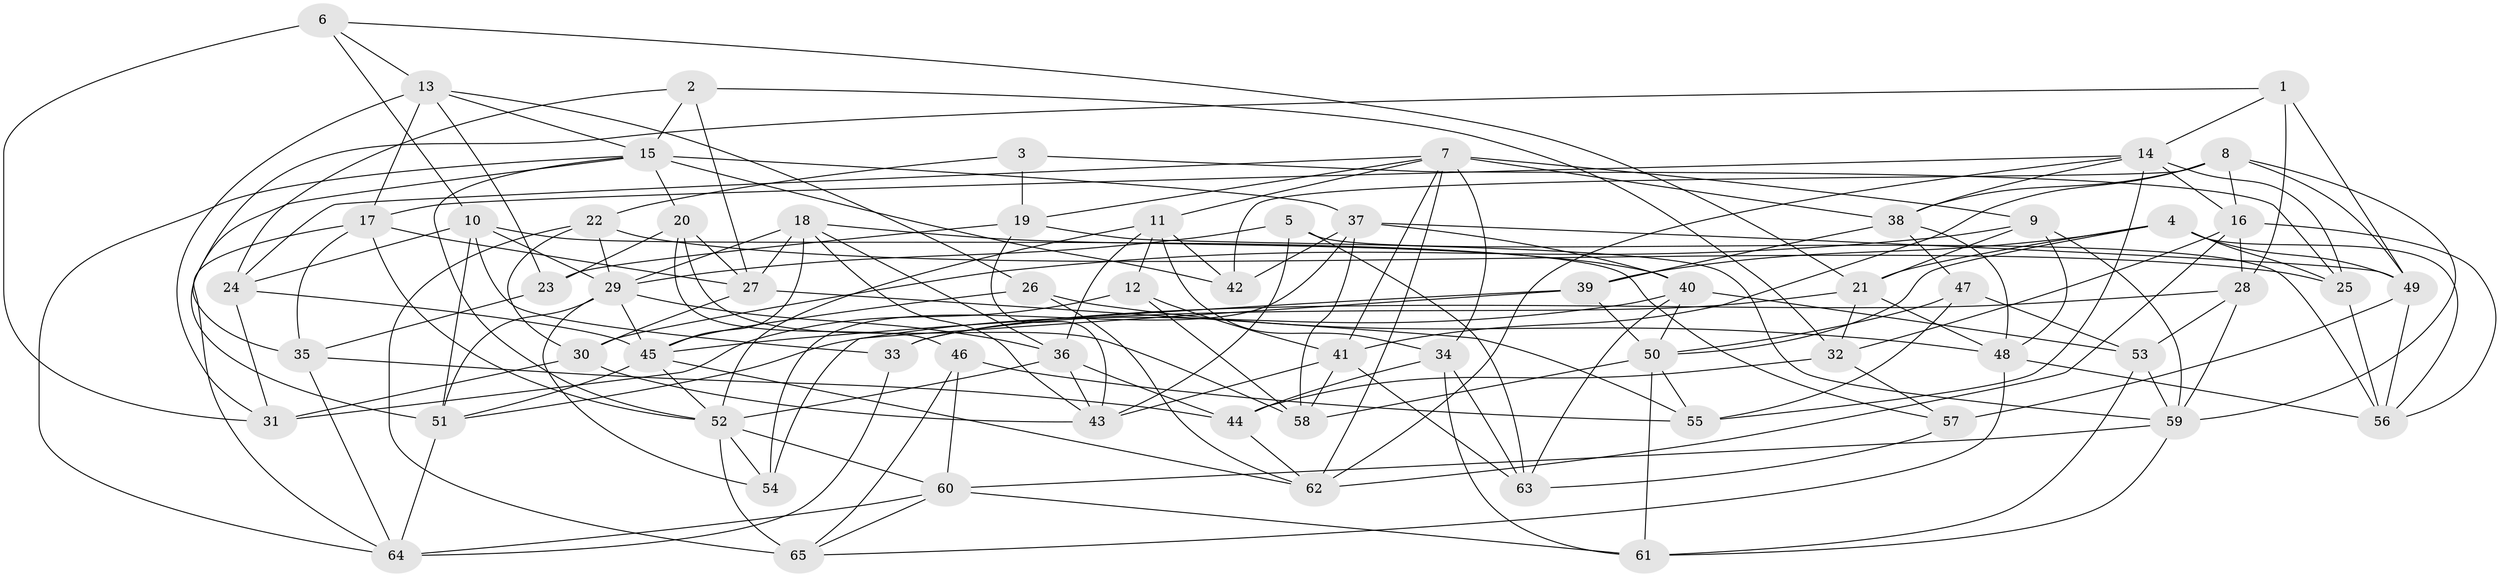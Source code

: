 // original degree distribution, {4: 1.0}
// Generated by graph-tools (version 1.1) at 2025/02/03/09/25 03:02:55]
// undirected, 65 vertices, 177 edges
graph export_dot {
graph [start="1"]
  node [color=gray90,style=filled];
  1;
  2;
  3;
  4;
  5;
  6;
  7;
  8;
  9;
  10;
  11;
  12;
  13;
  14;
  15;
  16;
  17;
  18;
  19;
  20;
  21;
  22;
  23;
  24;
  25;
  26;
  27;
  28;
  29;
  30;
  31;
  32;
  33;
  34;
  35;
  36;
  37;
  38;
  39;
  40;
  41;
  42;
  43;
  44;
  45;
  46;
  47;
  48;
  49;
  50;
  51;
  52;
  53;
  54;
  55;
  56;
  57;
  58;
  59;
  60;
  61;
  62;
  63;
  64;
  65;
  1 -- 14 [weight=1.0];
  1 -- 28 [weight=1.0];
  1 -- 35 [weight=1.0];
  1 -- 49 [weight=1.0];
  2 -- 15 [weight=1.0];
  2 -- 24 [weight=2.0];
  2 -- 27 [weight=1.0];
  2 -- 32 [weight=2.0];
  3 -- 19 [weight=2.0];
  3 -- 22 [weight=1.0];
  3 -- 25 [weight=1.0];
  4 -- 21 [weight=1.0];
  4 -- 25 [weight=1.0];
  4 -- 39 [weight=1.0];
  4 -- 49 [weight=1.0];
  4 -- 50 [weight=1.0];
  4 -- 56 [weight=1.0];
  5 -- 29 [weight=1.0];
  5 -- 43 [weight=1.0];
  5 -- 56 [weight=1.0];
  5 -- 63 [weight=1.0];
  6 -- 10 [weight=1.0];
  6 -- 13 [weight=1.0];
  6 -- 21 [weight=1.0];
  6 -- 31 [weight=1.0];
  7 -- 9 [weight=1.0];
  7 -- 11 [weight=1.0];
  7 -- 19 [weight=1.0];
  7 -- 24 [weight=1.0];
  7 -- 34 [weight=1.0];
  7 -- 38 [weight=1.0];
  7 -- 41 [weight=1.0];
  7 -- 62 [weight=1.0];
  8 -- 16 [weight=1.0];
  8 -- 38 [weight=1.0];
  8 -- 41 [weight=1.0];
  8 -- 42 [weight=1.0];
  8 -- 49 [weight=1.0];
  8 -- 59 [weight=1.0];
  9 -- 21 [weight=1.0];
  9 -- 30 [weight=1.0];
  9 -- 48 [weight=1.0];
  9 -- 59 [weight=2.0];
  10 -- 24 [weight=1.0];
  10 -- 29 [weight=1.0];
  10 -- 33 [weight=1.0];
  10 -- 51 [weight=1.0];
  10 -- 57 [weight=1.0];
  11 -- 12 [weight=1.0];
  11 -- 34 [weight=1.0];
  11 -- 36 [weight=1.0];
  11 -- 42 [weight=1.0];
  11 -- 52 [weight=1.0];
  12 -- 31 [weight=1.0];
  12 -- 41 [weight=1.0];
  12 -- 58 [weight=1.0];
  13 -- 15 [weight=1.0];
  13 -- 17 [weight=1.0];
  13 -- 23 [weight=1.0];
  13 -- 26 [weight=1.0];
  13 -- 31 [weight=1.0];
  14 -- 16 [weight=1.0];
  14 -- 17 [weight=1.0];
  14 -- 25 [weight=2.0];
  14 -- 38 [weight=1.0];
  14 -- 55 [weight=1.0];
  14 -- 62 [weight=1.0];
  15 -- 20 [weight=1.0];
  15 -- 37 [weight=1.0];
  15 -- 42 [weight=1.0];
  15 -- 51 [weight=1.0];
  15 -- 52 [weight=1.0];
  15 -- 64 [weight=1.0];
  16 -- 28 [weight=1.0];
  16 -- 32 [weight=1.0];
  16 -- 56 [weight=1.0];
  16 -- 62 [weight=1.0];
  17 -- 27 [weight=1.0];
  17 -- 35 [weight=1.0];
  17 -- 52 [weight=1.0];
  17 -- 64 [weight=1.0];
  18 -- 27 [weight=1.0];
  18 -- 29 [weight=1.0];
  18 -- 36 [weight=1.0];
  18 -- 40 [weight=1.0];
  18 -- 43 [weight=1.0];
  18 -- 45 [weight=1.0];
  19 -- 23 [weight=1.0];
  19 -- 43 [weight=1.0];
  19 -- 59 [weight=1.0];
  20 -- 23 [weight=1.0];
  20 -- 27 [weight=1.0];
  20 -- 46 [weight=1.0];
  20 -- 58 [weight=2.0];
  21 -- 32 [weight=1.0];
  21 -- 33 [weight=1.0];
  21 -- 48 [weight=1.0];
  22 -- 25 [weight=1.0];
  22 -- 29 [weight=1.0];
  22 -- 30 [weight=1.0];
  22 -- 65 [weight=2.0];
  23 -- 35 [weight=1.0];
  24 -- 31 [weight=1.0];
  24 -- 45 [weight=1.0];
  25 -- 56 [weight=1.0];
  26 -- 45 [weight=1.0];
  26 -- 48 [weight=1.0];
  26 -- 62 [weight=1.0];
  27 -- 30 [weight=1.0];
  27 -- 55 [weight=1.0];
  28 -- 33 [weight=1.0];
  28 -- 53 [weight=2.0];
  28 -- 59 [weight=1.0];
  29 -- 36 [weight=1.0];
  29 -- 45 [weight=1.0];
  29 -- 51 [weight=1.0];
  29 -- 54 [weight=1.0];
  30 -- 31 [weight=2.0];
  30 -- 43 [weight=1.0];
  32 -- 44 [weight=1.0];
  32 -- 57 [weight=1.0];
  33 -- 64 [weight=1.0];
  34 -- 44 [weight=1.0];
  34 -- 61 [weight=1.0];
  34 -- 63 [weight=2.0];
  35 -- 44 [weight=2.0];
  35 -- 64 [weight=1.0];
  36 -- 43 [weight=1.0];
  36 -- 44 [weight=1.0];
  36 -- 52 [weight=1.0];
  37 -- 40 [weight=1.0];
  37 -- 42 [weight=1.0];
  37 -- 49 [weight=1.0];
  37 -- 54 [weight=1.0];
  37 -- 58 [weight=1.0];
  38 -- 39 [weight=1.0];
  38 -- 47 [weight=1.0];
  38 -- 48 [weight=1.0];
  39 -- 45 [weight=1.0];
  39 -- 50 [weight=2.0];
  39 -- 54 [weight=1.0];
  40 -- 50 [weight=1.0];
  40 -- 51 [weight=1.0];
  40 -- 53 [weight=1.0];
  40 -- 63 [weight=1.0];
  41 -- 43 [weight=1.0];
  41 -- 58 [weight=1.0];
  41 -- 63 [weight=1.0];
  44 -- 62 [weight=1.0];
  45 -- 51 [weight=1.0];
  45 -- 52 [weight=1.0];
  45 -- 62 [weight=1.0];
  46 -- 55 [weight=1.0];
  46 -- 60 [weight=1.0];
  46 -- 65 [weight=1.0];
  47 -- 50 [weight=1.0];
  47 -- 53 [weight=1.0];
  47 -- 55 [weight=1.0];
  48 -- 56 [weight=1.0];
  48 -- 65 [weight=1.0];
  49 -- 56 [weight=1.0];
  49 -- 57 [weight=1.0];
  50 -- 55 [weight=2.0];
  50 -- 58 [weight=1.0];
  50 -- 61 [weight=2.0];
  51 -- 64 [weight=1.0];
  52 -- 54 [weight=1.0];
  52 -- 60 [weight=1.0];
  52 -- 65 [weight=1.0];
  53 -- 59 [weight=1.0];
  53 -- 61 [weight=1.0];
  57 -- 63 [weight=1.0];
  59 -- 60 [weight=1.0];
  59 -- 61 [weight=1.0];
  60 -- 61 [weight=1.0];
  60 -- 64 [weight=1.0];
  60 -- 65 [weight=1.0];
}
